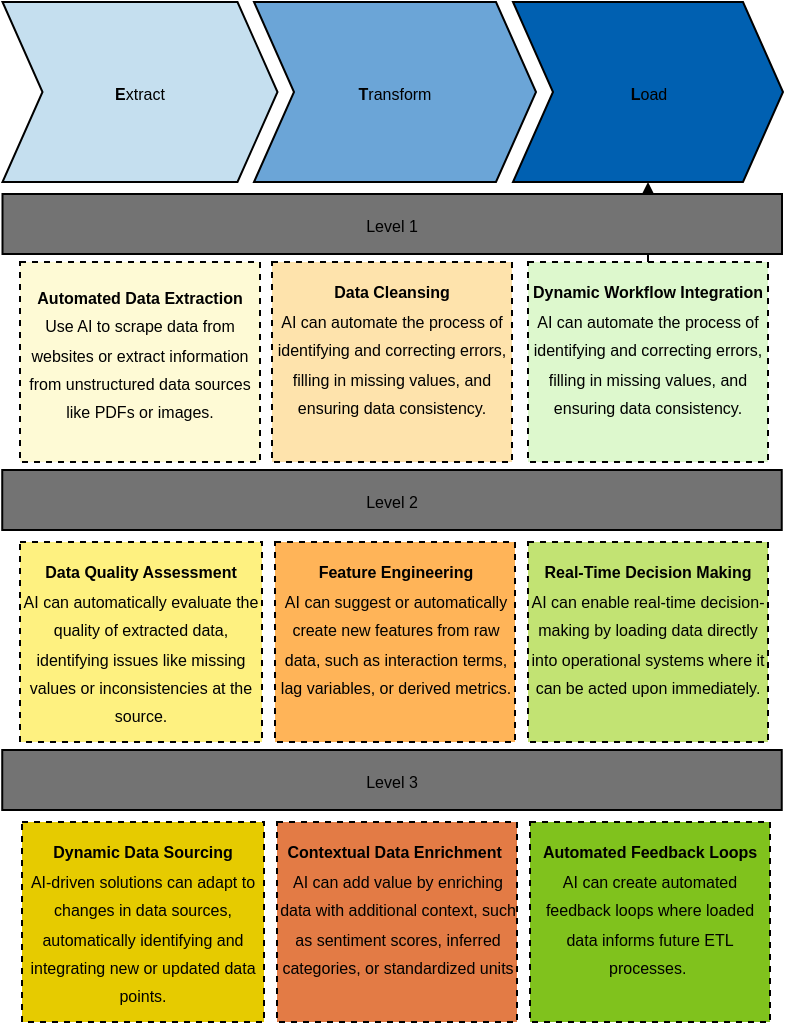 <mxfile version="24.8.4">
  <diagram name="Page-1" id="bA5YmMfd9jqQ35eqUHuy">
    <mxGraphModel grid="1" page="1" gridSize="10" guides="1" tooltips="1" connect="1" arrows="1" fold="1" pageScale="1" pageWidth="396" pageHeight="549" math="0" shadow="0">
      <root>
        <mxCell id="0" />
        <mxCell id="1" parent="0" />
        <mxCell id="21HE0S5JRe01f0f_W9WM-2" value="&lt;font style=&quot;font-size: 8px;&quot;&gt;&lt;b&gt;E&lt;/b&gt;xtract&lt;/font&gt;" style="shape=step;perimeter=stepPerimeter;whiteSpace=wrap;html=1;fixedSize=1;fillColor=#C5DFEF;" vertex="1" parent="1">
          <mxGeometry x="-789.75" y="-1080" width="137.5" height="90" as="geometry" />
        </mxCell>
        <mxCell id="21HE0S5JRe01f0f_W9WM-5" value="&lt;font style=&quot;font-size: 8px;&quot;&gt;&lt;b&gt;T&lt;/b&gt;ransform&lt;/font&gt;" style="shape=step;perimeter=stepPerimeter;whiteSpace=wrap;html=1;fixedSize=1;fillColor=#6ba5d7;" vertex="1" parent="1">
          <mxGeometry x="-664" y="-1080" width="141" height="90" as="geometry" />
        </mxCell>
        <mxCell id="21HE0S5JRe01f0f_W9WM-6" value="&lt;font style=&quot;font-size: 8px;&quot;&gt;&lt;b&gt;L&lt;/b&gt;oad&lt;/font&gt;" style="shape=step;perimeter=stepPerimeter;whiteSpace=wrap;html=1;fixedSize=1;fillColor=#0060b1;" vertex="1" parent="1">
          <mxGeometry x="-534.5" y="-1080" width="135" height="90" as="geometry" />
        </mxCell>
        <mxCell id="21HE0S5JRe01f0f_W9WM-9" value="&lt;font style=&quot;font-size: 8px;&quot;&gt;&lt;b&gt;Automated Data Extraction&lt;/b&gt;&lt;/font&gt;&lt;div&gt;&lt;font style=&quot;&quot;&gt;&lt;div style=&quot;&quot;&gt;&lt;span style=&quot;font-size: 8px;&quot;&gt;Use AI to scrape data from websites or extract information from unstructured data sources like PDFs or images.&lt;/span&gt;&lt;/div&gt;&lt;div style=&quot;font-size: 8px;&quot;&gt;&lt;br&gt;&lt;/div&gt;&lt;/font&gt;&lt;/div&gt;" style="rounded=0;whiteSpace=wrap;html=1;dashed=1;fillColor=#FEFAD5;strokeColor=#000000;" vertex="1" parent="1">
          <mxGeometry x="-781" y="-950" width="120" height="100" as="geometry" />
        </mxCell>
        <mxCell id="21HE0S5JRe01f0f_W9WM-10" value="&lt;font style=&quot;font-size: 8px;&quot;&gt;&lt;b&gt;Data Cleansing&lt;/b&gt;&lt;/font&gt;&lt;div&gt;&lt;font style=&quot;&quot;&gt;&lt;span style=&quot;&quot; id=&quot;docs-internal-guid-bb7926fb-7fff-f64a-f030-548ec2a0f65a&quot;&gt;&lt;p style=&quot;line-height: 1.2; margin-top: 0pt; margin-bottom: 0pt;&quot; dir=&quot;ltr&quot;&gt;&lt;span style=&quot;font-family: Arial, sans-serif; background-color: transparent; font-variant-numeric: normal; font-variant-east-asian: normal; font-variant-alternates: normal; font-variant-position: normal; vertical-align: baseline; white-space-collapse: preserve;&quot;&gt;&lt;font style=&quot;font-size: 8px;&quot;&gt;AI can automate the process of identifying and correcting errors, filling in missing values, and ensuring data consistency.&lt;/font&gt;&lt;/span&gt;&lt;/p&gt;&lt;div style=&quot;font-size: 8px;&quot;&gt;&lt;span style=&quot;font-size: 9pt; font-family: Arial, sans-serif; background-color: transparent; font-variant-numeric: normal; font-variant-east-asian: normal; font-variant-alternates: normal; font-variant-position: normal; vertical-align: baseline; white-space-collapse: preserve;&quot;&gt;&lt;br&gt;&lt;/span&gt;&lt;/div&gt;&lt;/span&gt;&lt;/font&gt;&lt;/div&gt;" style="rounded=0;whiteSpace=wrap;html=1;dashed=1;fillColor=#fee3ac;" vertex="1" parent="1">
          <mxGeometry x="-655" y="-950" width="120" height="100" as="geometry" />
        </mxCell>
        <mxCell id="21HE0S5JRe01f0f_W9WM-26" value="" style="edgeStyle=orthogonalEdgeStyle;rounded=0;orthogonalLoop=1;jettySize=auto;html=1;" edge="1" parent="1" source="21HE0S5JRe01f0f_W9WM-11" target="21HE0S5JRe01f0f_W9WM-6">
          <mxGeometry relative="1" as="geometry" />
        </mxCell>
        <mxCell id="21HE0S5JRe01f0f_W9WM-11" value="&lt;font style=&quot;font-size: 8px;&quot;&gt;&lt;b&gt;Dynamic Workflow Integration&lt;/b&gt;&lt;/font&gt;&lt;div&gt;&lt;font style=&quot;&quot;&gt;&lt;span style=&quot;&quot; id=&quot;docs-internal-guid-1c64dbea-7fff-7aa8-9d1e-fb4c7531129d&quot;&gt;&lt;p style=&quot;line-height: 1.2; margin-top: 0pt; margin-bottom: 0pt;&quot; dir=&quot;ltr&quot;&gt;&lt;span style=&quot;font-family: Arial, sans-serif; background-color: transparent; font-variant-numeric: normal; font-variant-east-asian: normal; font-variant-alternates: normal; font-variant-position: normal; vertical-align: baseline; white-space-collapse: preserve;&quot;&gt;&lt;font style=&quot;font-size: 8px;&quot;&gt;AI can automate the process of identifying and correcting errors, filling in missing values, and ensuring data consistency.&lt;/font&gt;&lt;/span&gt;&lt;/p&gt;&lt;div style=&quot;font-size: 8px;&quot;&gt;&lt;span style=&quot;font-size: 9pt; font-family: Arial, sans-serif; background-color: transparent; font-variant-numeric: normal; font-variant-east-asian: normal; font-variant-alternates: normal; font-variant-position: normal; vertical-align: baseline; white-space-collapse: preserve;&quot;&gt;&lt;br&gt;&lt;/span&gt;&lt;/div&gt;&lt;/span&gt;&lt;/font&gt;&lt;/div&gt;" style="rounded=0;whiteSpace=wrap;html=1;dashed=1;fillColor=#ddf8cd;" vertex="1" parent="1">
          <mxGeometry x="-527" y="-950" width="120" height="100" as="geometry" />
        </mxCell>
        <mxCell id="21HE0S5JRe01f0f_W9WM-12" value="&lt;font style=&quot;font-size: 8px;&quot;&gt;&lt;b&gt;Data Quality Assessment&lt;/b&gt;&lt;/font&gt;&lt;div&gt;&lt;font style=&quot;&quot;&gt;&lt;span style=&quot;font-size: 8px;&quot;&gt;AI can automatically evaluate the quality of extracted data, identifying issues like missing values or inconsistencies at the source.&lt;/span&gt;&lt;br&gt;&lt;/font&gt;&lt;/div&gt;" style="rounded=0;whiteSpace=wrap;html=1;dashed=1;fillColor=#FEF180;" vertex="1" parent="1">
          <mxGeometry x="-781" y="-810" width="121" height="100" as="geometry" />
        </mxCell>
        <mxCell id="21HE0S5JRe01f0f_W9WM-18" value="&lt;div&gt;&lt;font style=&quot;&quot;&gt;&lt;span style=&quot;&quot; id=&quot;docs-internal-guid-bb7926fb-7fff-f64a-f030-548ec2a0f65a&quot;&gt;&lt;p style=&quot;line-height: 1.2; margin-top: 0pt; margin-bottom: 0pt;&quot; dir=&quot;ltr&quot;&gt;&lt;span style=&quot;background-color: transparent; font-variant-numeric: normal; font-variant-east-asian: normal; font-variant-alternates: normal; font-variant-position: normal; vertical-align: baseline;&quot;&gt;&lt;font style=&quot;font-size: 8px;&quot;&gt;&lt;font face=&quot;Arial, sans-serif&quot;&gt;&lt;span style=&quot;white-space-collapse: preserve;&quot;&gt;&lt;b&gt;Feature Engineering&lt;/b&gt;&lt;/span&gt;&lt;/font&gt;&lt;/font&gt;&lt;/span&gt;&lt;/p&gt;&lt;p style=&quot;line-height: 1.2; margin-top: 0pt; margin-bottom: 0pt;&quot; dir=&quot;ltr&quot;&gt;&lt;font face=&quot;Arial, sans-serif&quot;&gt;&lt;span style=&quot;font-size: 8px; white-space-collapse: preserve;&quot;&gt;AI can suggest or automatically create new features from raw data, such as interaction terms, lag variables, or derived metrics.&lt;br&gt;&lt;/span&gt;&lt;/font&gt;&lt;/p&gt;&lt;p style=&quot;line-height: 1.2; margin-top: 0pt; margin-bottom: 0pt;&quot; dir=&quot;ltr&quot;&gt;&lt;font face=&quot;Arial, sans-serif&quot;&gt;&lt;span style=&quot;font-size: 8px; white-space-collapse: preserve;&quot;&gt;&lt;br&gt;&lt;/span&gt;&lt;/font&gt;&lt;/p&gt;&lt;/span&gt;&lt;/font&gt;&lt;/div&gt;" style="rounded=0;whiteSpace=wrap;html=1;dashed=1;fillColor=#ffb458;" vertex="1" parent="1">
          <mxGeometry x="-653.5" y="-810" width="120" height="100" as="geometry" />
        </mxCell>
        <mxCell id="21HE0S5JRe01f0f_W9WM-19" value="&lt;div&gt;&lt;font style=&quot;&quot;&gt;&lt;span style=&quot;&quot; id=&quot;docs-internal-guid-1c64dbea-7fff-7aa8-9d1e-fb4c7531129d&quot;&gt;&lt;p style=&quot;line-height: 1.2; margin-top: 0pt; margin-bottom: 0pt;&quot; dir=&quot;ltr&quot;&gt;&lt;span style=&quot;background-color: transparent; font-variant-numeric: normal; font-variant-east-asian: normal; font-variant-alternates: normal; font-variant-position: normal; vertical-align: baseline;&quot;&gt;&lt;font style=&quot;&quot;&gt;&lt;span style=&quot;font-size: 8px;&quot;&gt;&lt;b&gt;Real-Time Decision Making&lt;/b&gt;&lt;/span&gt;&lt;/font&gt;&lt;/span&gt;&lt;/p&gt;&lt;p style=&quot;line-height: 1.2; margin-top: 0pt; margin-bottom: 0pt;&quot; dir=&quot;ltr&quot;&gt;&lt;font face=&quot;Arial, sans-serif&quot;&gt;&lt;span style=&quot;font-size: 8px; white-space-collapse: preserve;&quot;&gt;AI can enable real-time decision-making by loading data directly into operational systems where it can be acted upon immediately.&lt;/span&gt;&lt;/font&gt;&lt;br&gt;&lt;/p&gt;&lt;p style=&quot;line-height: 1.2; margin-top: 0pt; margin-bottom: 0pt;&quot; dir=&quot;ltr&quot;&gt;&lt;font face=&quot;Arial, sans-serif&quot;&gt;&lt;span style=&quot;font-size: 8px; white-space-collapse: preserve;&quot;&gt;&lt;br&gt;&lt;/span&gt;&lt;/font&gt;&lt;/p&gt;&lt;/span&gt;&lt;/font&gt;&lt;/div&gt;" style="rounded=0;whiteSpace=wrap;html=1;dashed=1;fillColor=#c2e373;" vertex="1" parent="1">
          <mxGeometry x="-527" y="-810" width="120" height="100" as="geometry" />
        </mxCell>
        <mxCell id="21HE0S5JRe01f0f_W9WM-20" value="&lt;div&gt;&lt;font style=&quot;&quot;&gt;&lt;div style=&quot;&quot;&gt;&lt;span style=&quot;font-size: 8px;&quot;&gt;&lt;b&gt;Dynamic Data Sourcing&lt;/b&gt;&lt;/span&gt;&lt;/div&gt;&lt;div&gt;&lt;span style=&quot;font-size: 8px;&quot;&gt;AI-driven solutions can adapt to changes in data sources, automatically identifying and integrating new or updated data points.&lt;/span&gt;&lt;/div&gt;&lt;/font&gt;&lt;/div&gt;" style="rounded=0;whiteSpace=wrap;html=1;dashed=1;fillColor=#e6cb00;" vertex="1" parent="1">
          <mxGeometry x="-780" y="-670" width="121" height="100" as="geometry" />
        </mxCell>
        <mxCell id="21HE0S5JRe01f0f_W9WM-21" value="&lt;div&gt;&lt;font style=&quot;&quot;&gt;&lt;span style=&quot;&quot; id=&quot;docs-internal-guid-bb7926fb-7fff-f64a-f030-548ec2a0f65a&quot;&gt;&lt;font face=&quot;Arial, sans-serif&quot;&gt;&lt;span style=&quot;font-size: 8px; white-space-collapse: preserve;&quot;&gt;&lt;b&gt;Contextual Data Enrichment&lt;/b&gt;&lt;/span&gt;&lt;/font&gt;&amp;nbsp;&lt;p style=&quot;line-height: 1.2; margin-top: 0pt; margin-bottom: 0pt;&quot; dir=&quot;ltr&quot;&gt;&lt;font face=&quot;Arial, sans-serif&quot;&gt;&lt;span style=&quot;font-size: 8px; white-space-collapse: preserve;&quot;&gt;AI can add value by enriching data with additional context, such as sentiment scores, inferred categories, or standardized units&lt;/span&gt;&lt;/font&gt;&lt;br&gt;&lt;/p&gt;&lt;p style=&quot;line-height: 1.2; margin-top: 0pt; margin-bottom: 0pt;&quot; dir=&quot;ltr&quot;&gt;&lt;font face=&quot;Arial, sans-serif&quot;&gt;&lt;span style=&quot;font-size: 8px; white-space-collapse: preserve;&quot;&gt;&lt;br&gt;&lt;/span&gt;&lt;/font&gt;&lt;/p&gt;&lt;/span&gt;&lt;/font&gt;&lt;/div&gt;" style="rounded=0;whiteSpace=wrap;html=1;dashed=1;fillColor=#e37b45;" vertex="1" parent="1">
          <mxGeometry x="-652.5" y="-670" width="120" height="100" as="geometry" />
        </mxCell>
        <mxCell id="21HE0S5JRe01f0f_W9WM-22" value="&lt;div&gt;&lt;font style=&quot;&quot;&gt;&lt;span style=&quot;&quot; id=&quot;docs-internal-guid-1c64dbea-7fff-7aa8-9d1e-fb4c7531129d&quot;&gt;&lt;p style=&quot;line-height: 1.2; margin-top: 0pt; margin-bottom: 0pt;&quot; dir=&quot;ltr&quot;&gt;&lt;span style=&quot;font-size: 8px;&quot;&gt;&lt;b&gt;Automated Feedback Loops&lt;/b&gt;&lt;/span&gt;&lt;/p&gt;&lt;p style=&quot;line-height: 1.2; margin-top: 0pt; margin-bottom: 0pt;&quot; dir=&quot;ltr&quot;&gt;&lt;font face=&quot;Arial, sans-serif&quot;&gt;&lt;span style=&quot;font-size: 8px; white-space-collapse: preserve;&quot;&gt;AI can create automated feedback loops where loaded data informs future ETL processes. &lt;br/&gt;&lt;/span&gt;&lt;/font&gt;&lt;/p&gt;&lt;p style=&quot;line-height: 1.2; margin-top: 0pt; margin-bottom: 0pt;&quot; dir=&quot;ltr&quot;&gt;&lt;font face=&quot;Arial, sans-serif&quot;&gt;&lt;span style=&quot;font-size: 8px; white-space-collapse: preserve;&quot;&gt;&lt;br&gt;&lt;/span&gt;&lt;/font&gt;&lt;/p&gt;&lt;/span&gt;&lt;/font&gt;&lt;/div&gt;" style="rounded=0;whiteSpace=wrap;html=1;dashed=1;fillColor=#80c21d;" vertex="1" parent="1">
          <mxGeometry x="-526" y="-670" width="120" height="100" as="geometry" />
        </mxCell>
        <mxCell id="21HE0S5JRe01f0f_W9WM-23" value="&lt;font style=&quot;font-size: 8px;&quot;&gt;Level 1&lt;/font&gt;" style="rounded=0;whiteSpace=wrap;html=1;fillColor=#737373;" vertex="1" parent="1">
          <mxGeometry x="-789.75" y="-984" width="389.75" height="30" as="geometry" />
        </mxCell>
        <mxCell id="21HE0S5JRe01f0f_W9WM-24" value="&lt;font style=&quot;font-size: 8px;&quot;&gt;Level 2&lt;/font&gt;" style="rounded=0;whiteSpace=wrap;html=1;fillColor=#737373;" vertex="1" parent="1">
          <mxGeometry x="-789.88" y="-846" width="389.75" height="30" as="geometry" />
        </mxCell>
        <mxCell id="21HE0S5JRe01f0f_W9WM-25" value="&lt;font style=&quot;font-size: 8px;&quot;&gt;Level 3&lt;/font&gt;" style="rounded=0;whiteSpace=wrap;html=1;fillColor=#737373;" vertex="1" parent="1">
          <mxGeometry x="-789.88" y="-706" width="389.75" height="30" as="geometry" />
        </mxCell>
      </root>
    </mxGraphModel>
  </diagram>
</mxfile>
